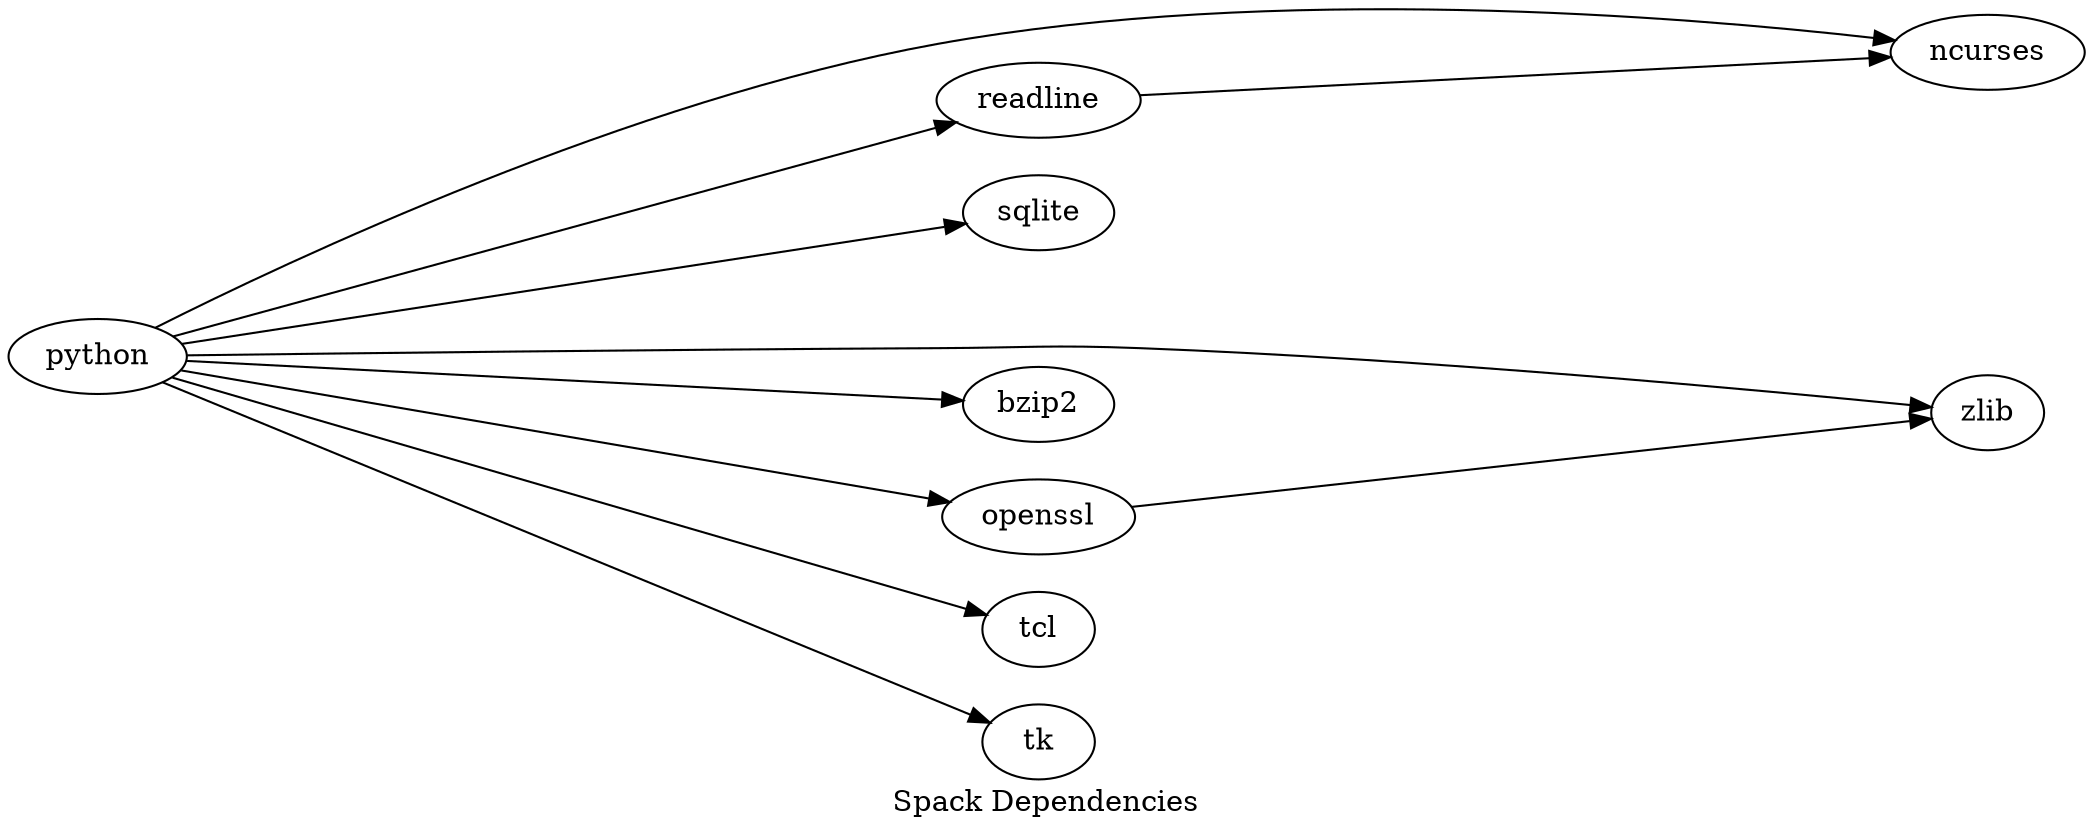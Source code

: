 digraph G {
  label = "Spack Dependencies"
  labelloc = "b"
  rankdir = "LR"
  ranksep = "5"

  "python"                       [label="python"]
  "openssl"                      [label="openssl"]
  "ncurses"                      [label="ncurses"]
  "sqlite"                       [label="sqlite"]
  "readline"                     [label="readline"]
  "bzip2"                        [label="bzip2"]
  "zlib"                         [label="zlib"]

  "python" -> "bzip2"
  "python" -> "ncurses"
  "python" -> "zlib"
  "python" -> "openssl"
  "python" -> "sqlite"
  "python" -> "tcl"
  "python" -> "tk"
  "python" -> "readline"
  "openssl" -> "zlib"
  "readline" -> "ncurses"
}
